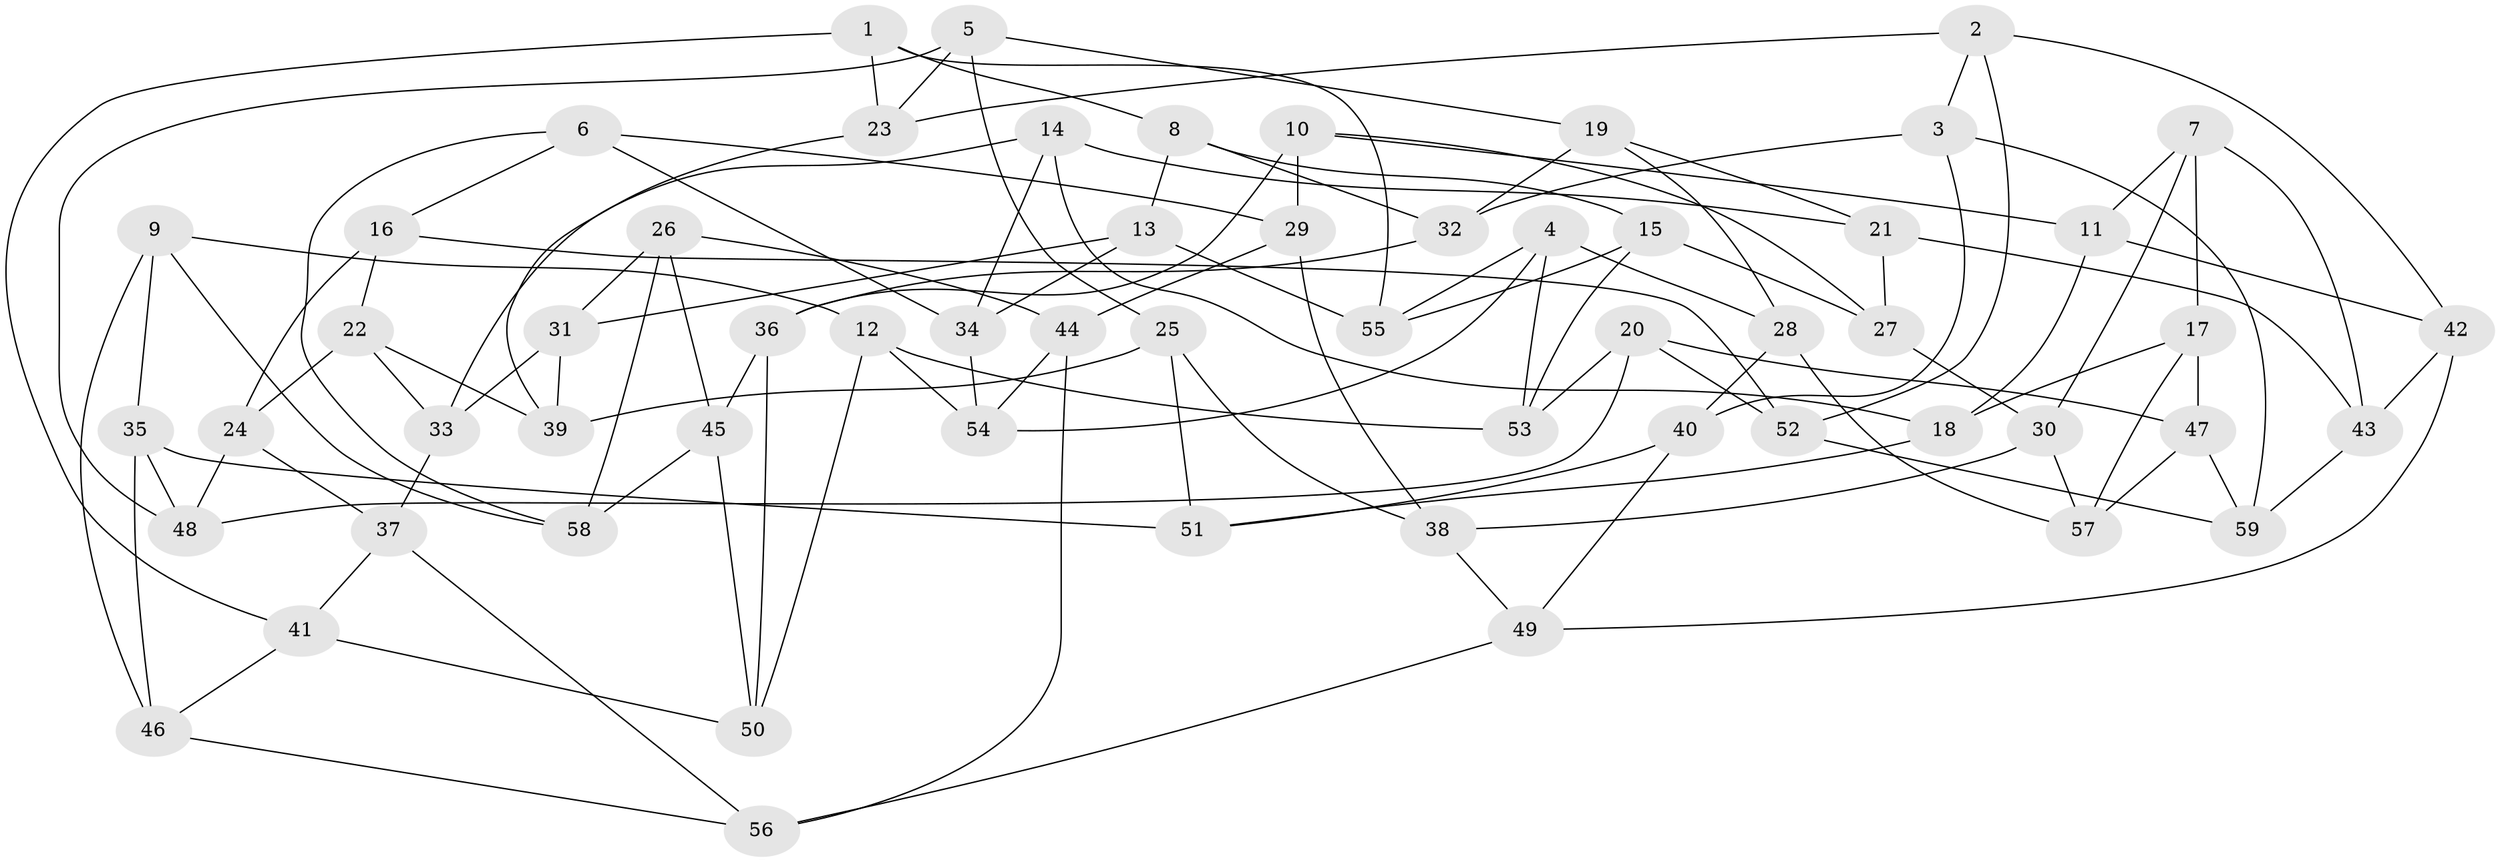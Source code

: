 // Generated by graph-tools (version 1.1) at 2025/38/03/09/25 02:38:12]
// undirected, 59 vertices, 118 edges
graph export_dot {
graph [start="1"]
  node [color=gray90,style=filled];
  1;
  2;
  3;
  4;
  5;
  6;
  7;
  8;
  9;
  10;
  11;
  12;
  13;
  14;
  15;
  16;
  17;
  18;
  19;
  20;
  21;
  22;
  23;
  24;
  25;
  26;
  27;
  28;
  29;
  30;
  31;
  32;
  33;
  34;
  35;
  36;
  37;
  38;
  39;
  40;
  41;
  42;
  43;
  44;
  45;
  46;
  47;
  48;
  49;
  50;
  51;
  52;
  53;
  54;
  55;
  56;
  57;
  58;
  59;
  1 -- 55;
  1 -- 23;
  1 -- 8;
  1 -- 41;
  2 -- 3;
  2 -- 23;
  2 -- 52;
  2 -- 42;
  3 -- 59;
  3 -- 32;
  3 -- 40;
  4 -- 28;
  4 -- 55;
  4 -- 53;
  4 -- 54;
  5 -- 19;
  5 -- 23;
  5 -- 48;
  5 -- 25;
  6 -- 16;
  6 -- 34;
  6 -- 58;
  6 -- 29;
  7 -- 17;
  7 -- 11;
  7 -- 43;
  7 -- 30;
  8 -- 13;
  8 -- 32;
  8 -- 15;
  9 -- 58;
  9 -- 46;
  9 -- 12;
  9 -- 35;
  10 -- 27;
  10 -- 11;
  10 -- 29;
  10 -- 36;
  11 -- 18;
  11 -- 42;
  12 -- 54;
  12 -- 50;
  12 -- 53;
  13 -- 55;
  13 -- 34;
  13 -- 31;
  14 -- 21;
  14 -- 18;
  14 -- 34;
  14 -- 33;
  15 -- 53;
  15 -- 55;
  15 -- 27;
  16 -- 22;
  16 -- 24;
  16 -- 52;
  17 -- 47;
  17 -- 57;
  17 -- 18;
  18 -- 51;
  19 -- 21;
  19 -- 32;
  19 -- 28;
  20 -- 48;
  20 -- 52;
  20 -- 53;
  20 -- 47;
  21 -- 27;
  21 -- 43;
  22 -- 24;
  22 -- 39;
  22 -- 33;
  23 -- 39;
  24 -- 37;
  24 -- 48;
  25 -- 38;
  25 -- 39;
  25 -- 51;
  26 -- 58;
  26 -- 45;
  26 -- 44;
  26 -- 31;
  27 -- 30;
  28 -- 57;
  28 -- 40;
  29 -- 44;
  29 -- 38;
  30 -- 57;
  30 -- 38;
  31 -- 33;
  31 -- 39;
  32 -- 36;
  33 -- 37;
  34 -- 54;
  35 -- 51;
  35 -- 46;
  35 -- 48;
  36 -- 50;
  36 -- 45;
  37 -- 41;
  37 -- 56;
  38 -- 49;
  40 -- 51;
  40 -- 49;
  41 -- 50;
  41 -- 46;
  42 -- 49;
  42 -- 43;
  43 -- 59;
  44 -- 56;
  44 -- 54;
  45 -- 50;
  45 -- 58;
  46 -- 56;
  47 -- 59;
  47 -- 57;
  49 -- 56;
  52 -- 59;
}
